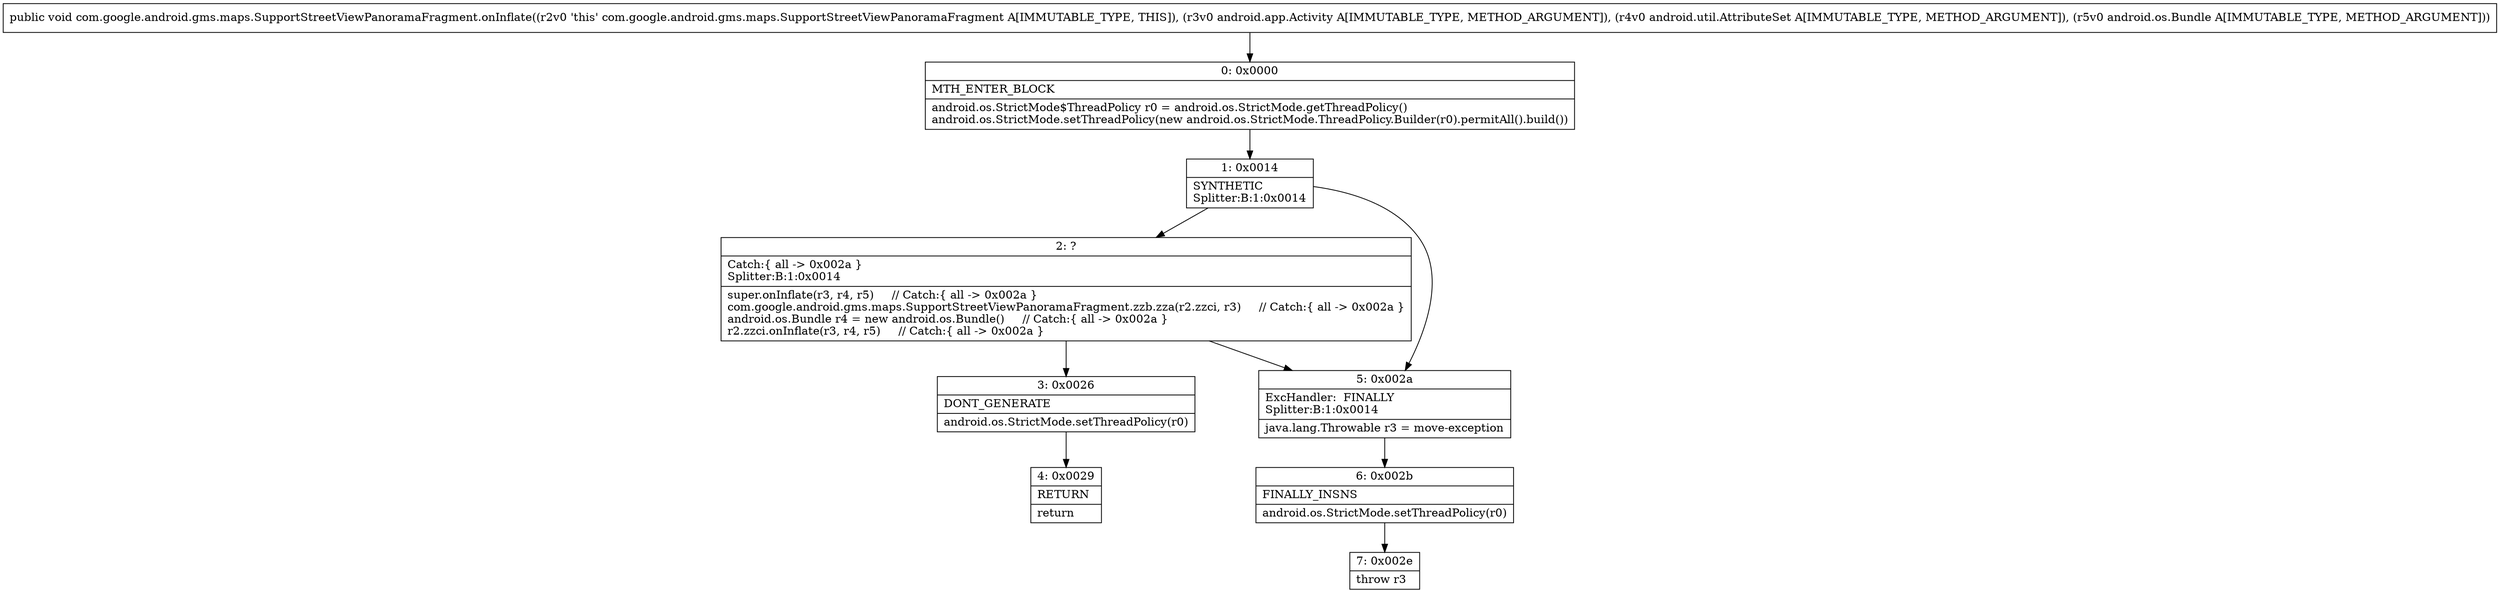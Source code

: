 digraph "CFG forcom.google.android.gms.maps.SupportStreetViewPanoramaFragment.onInflate(Landroid\/app\/Activity;Landroid\/util\/AttributeSet;Landroid\/os\/Bundle;)V" {
Node_0 [shape=record,label="{0\:\ 0x0000|MTH_ENTER_BLOCK\l|android.os.StrictMode$ThreadPolicy r0 = android.os.StrictMode.getThreadPolicy()\landroid.os.StrictMode.setThreadPolicy(new android.os.StrictMode.ThreadPolicy.Builder(r0).permitAll().build())\l}"];
Node_1 [shape=record,label="{1\:\ 0x0014|SYNTHETIC\lSplitter:B:1:0x0014\l}"];
Node_2 [shape=record,label="{2\:\ ?|Catch:\{ all \-\> 0x002a \}\lSplitter:B:1:0x0014\l|super.onInflate(r3, r4, r5)     \/\/ Catch:\{ all \-\> 0x002a \}\lcom.google.android.gms.maps.SupportStreetViewPanoramaFragment.zzb.zza(r2.zzci, r3)     \/\/ Catch:\{ all \-\> 0x002a \}\landroid.os.Bundle r4 = new android.os.Bundle()     \/\/ Catch:\{ all \-\> 0x002a \}\lr2.zzci.onInflate(r3, r4, r5)     \/\/ Catch:\{ all \-\> 0x002a \}\l}"];
Node_3 [shape=record,label="{3\:\ 0x0026|DONT_GENERATE\l|android.os.StrictMode.setThreadPolicy(r0)\l}"];
Node_4 [shape=record,label="{4\:\ 0x0029|RETURN\l|return\l}"];
Node_5 [shape=record,label="{5\:\ 0x002a|ExcHandler:  FINALLY\lSplitter:B:1:0x0014\l|java.lang.Throwable r3 = move\-exception\l}"];
Node_6 [shape=record,label="{6\:\ 0x002b|FINALLY_INSNS\l|android.os.StrictMode.setThreadPolicy(r0)\l}"];
Node_7 [shape=record,label="{7\:\ 0x002e|throw r3\l}"];
MethodNode[shape=record,label="{public void com.google.android.gms.maps.SupportStreetViewPanoramaFragment.onInflate((r2v0 'this' com.google.android.gms.maps.SupportStreetViewPanoramaFragment A[IMMUTABLE_TYPE, THIS]), (r3v0 android.app.Activity A[IMMUTABLE_TYPE, METHOD_ARGUMENT]), (r4v0 android.util.AttributeSet A[IMMUTABLE_TYPE, METHOD_ARGUMENT]), (r5v0 android.os.Bundle A[IMMUTABLE_TYPE, METHOD_ARGUMENT])) }"];
MethodNode -> Node_0;
Node_0 -> Node_1;
Node_1 -> Node_2;
Node_1 -> Node_5;
Node_2 -> Node_3;
Node_2 -> Node_5;
Node_3 -> Node_4;
Node_5 -> Node_6;
Node_6 -> Node_7;
}

